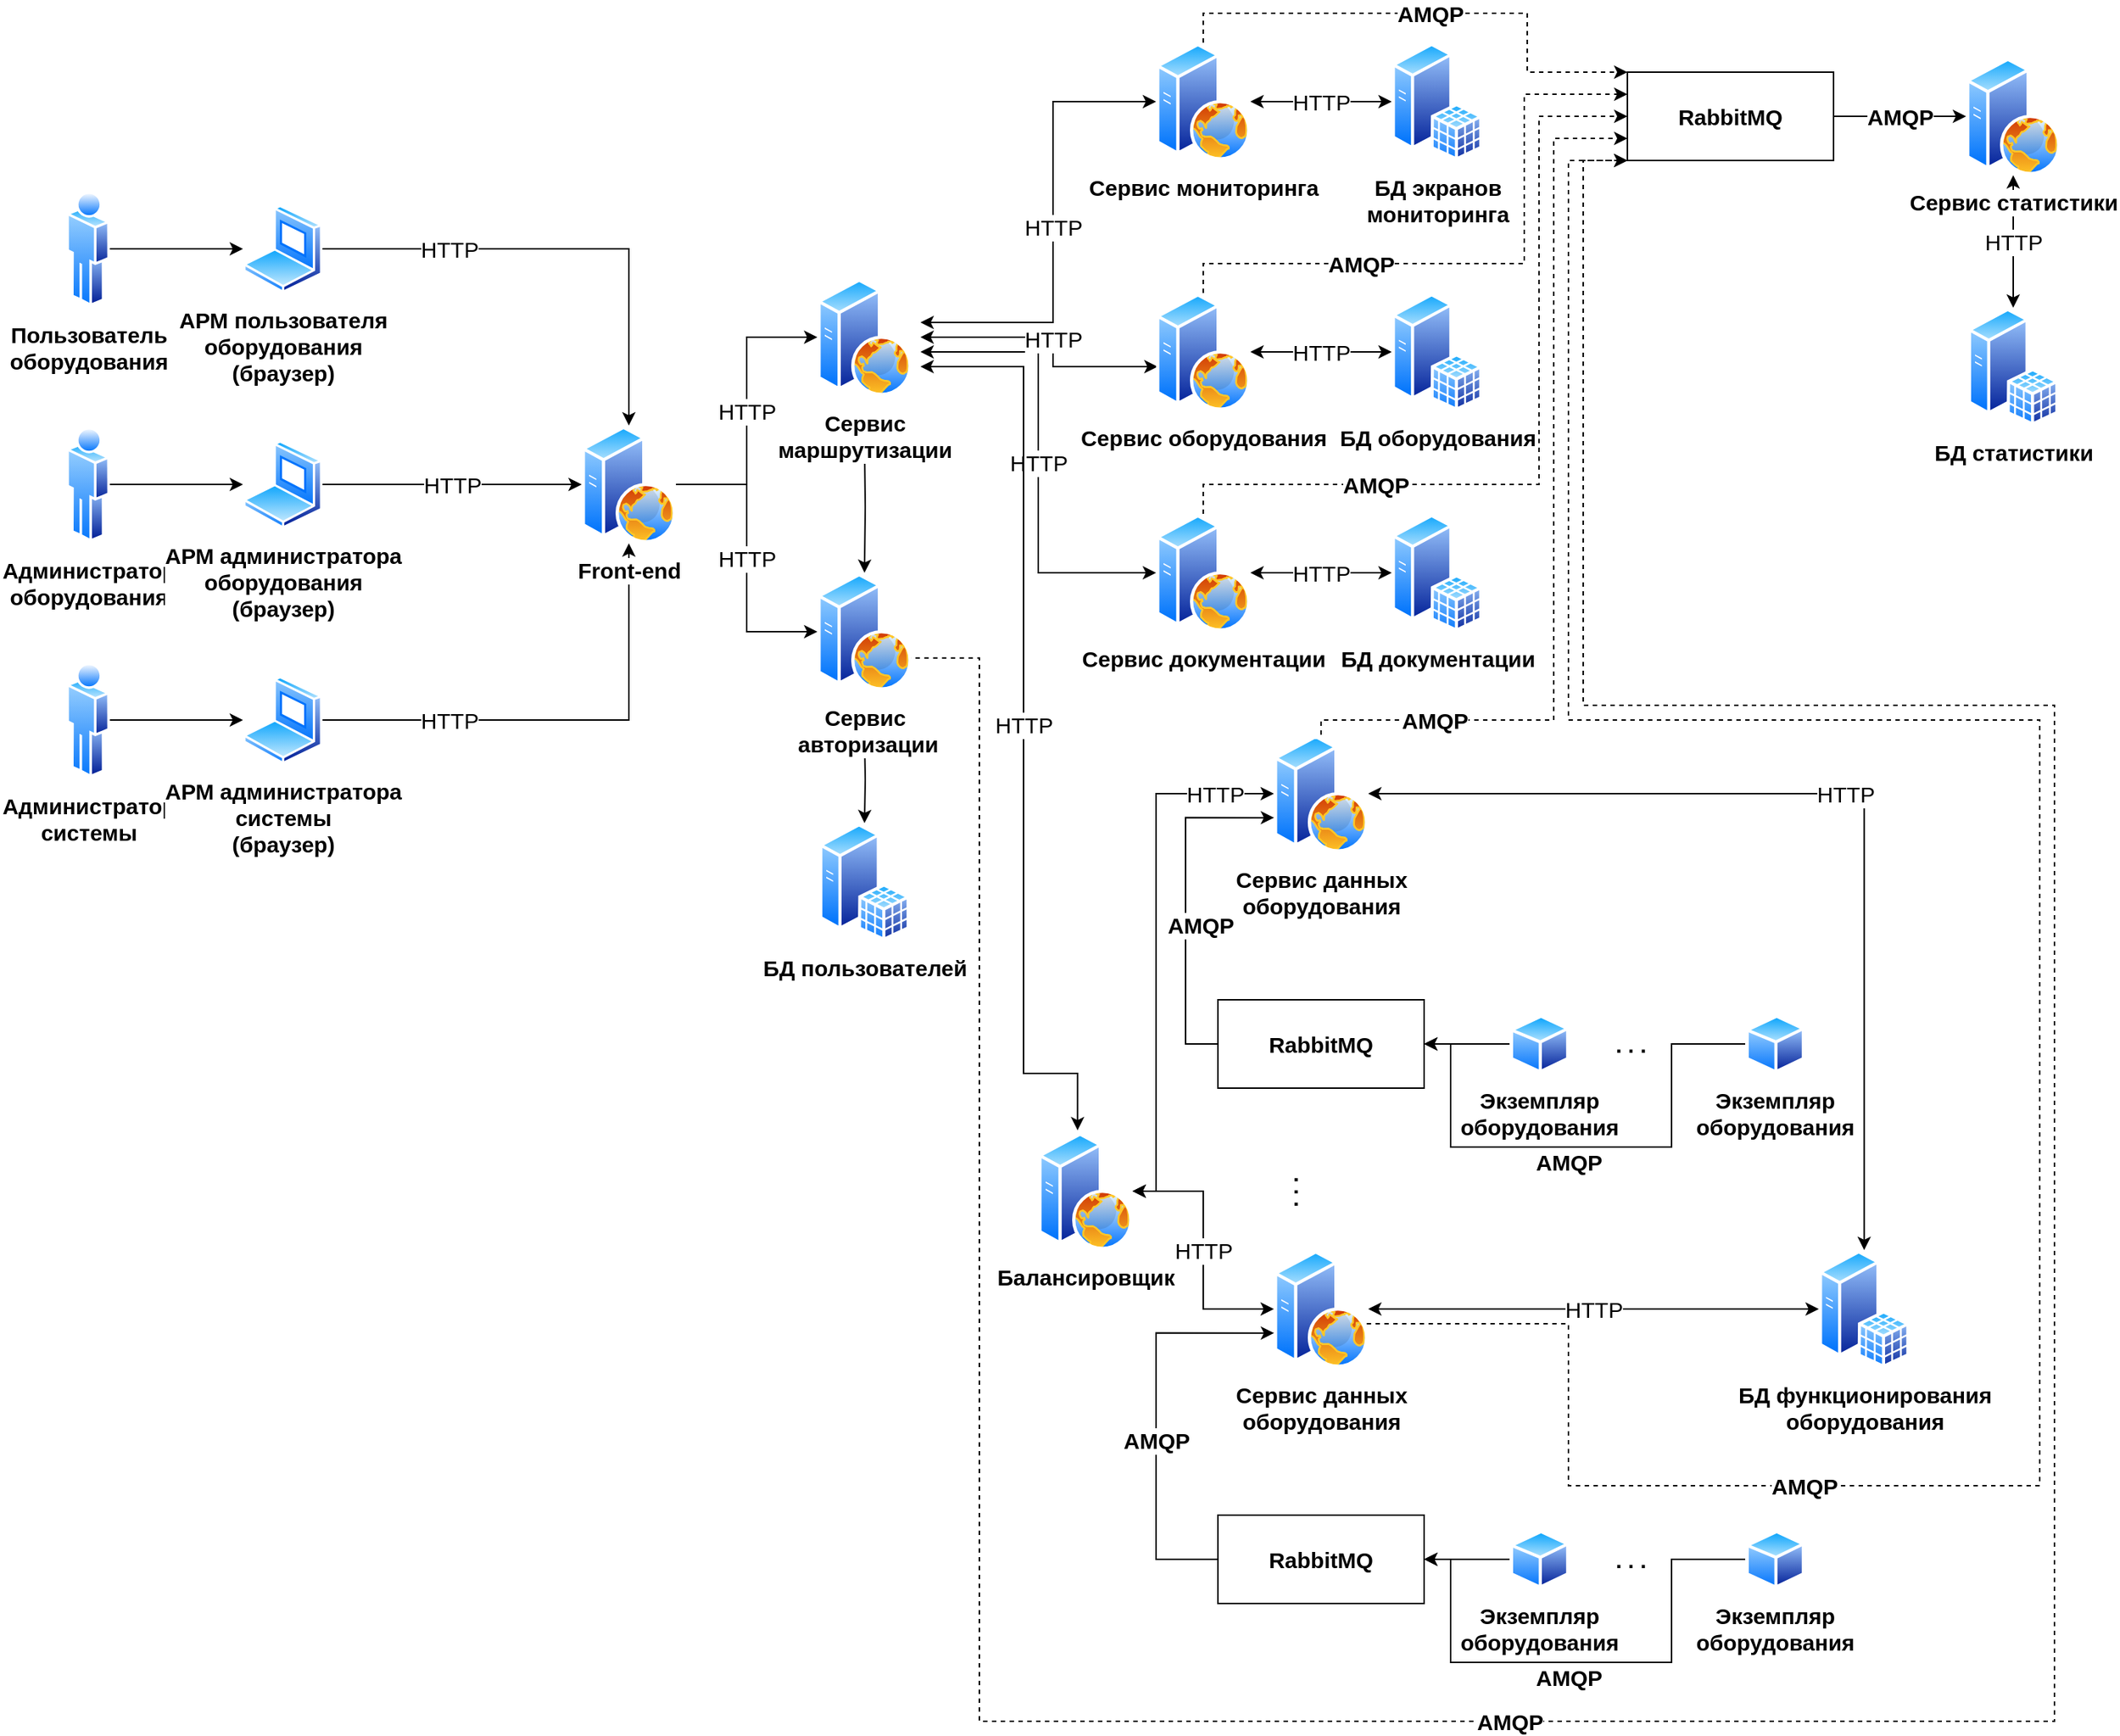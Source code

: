 <mxfile version="14.7.0" type="device"><diagram id="7UiXwg1uSnrwbN_RtKZs" name="Page-1"><mxGraphModel dx="2431" dy="1103" grid="1" gridSize="10" guides="1" tooltips="1" connect="1" arrows="1" fold="1" page="0" pageScale="1" pageWidth="827" pageHeight="1169" math="0" shadow="0"><root><mxCell id="0"/><mxCell id="1" parent="0"/><mxCell id="UalVrXW0ZuYl1teN-6kn-25" style="edgeStyle=orthogonalEdgeStyle;rounded=0;orthogonalLoop=1;jettySize=auto;html=1;exitX=1;exitY=0.5;exitDx=0;exitDy=0;fontSize=15;fontStyle=1" parent="1" source="UalVrXW0ZuYl1teN-6kn-15" target="UalVrXW0ZuYl1teN-6kn-18" edge="1"><mxGeometry relative="1" as="geometry"/></mxCell><mxCell id="UalVrXW0ZuYl1teN-6kn-15" value="Пользователь&lt;br style=&quot;font-size: 15px;&quot;&gt;оборудования" style="aspect=fixed;perimeter=ellipsePerimeter;html=1;align=center;shadow=0;dashed=0;spacingTop=3;image;image=img/lib/active_directory/user.svg;strokeColor=#000000;fontSize=15;fontStyle=1" parent="1" vertex="1"><mxGeometry x="20" y="160" width="29.6" height="80" as="geometry"/></mxCell><mxCell id="UalVrXW0ZuYl1teN-6kn-26" style="edgeStyle=orthogonalEdgeStyle;rounded=0;orthogonalLoop=1;jettySize=auto;html=1;exitX=1;exitY=0.5;exitDx=0;exitDy=0;entryX=0;entryY=0.5;entryDx=0;entryDy=0;fontSize=15;fontStyle=1" parent="1" source="UalVrXW0ZuYl1teN-6kn-16" target="UalVrXW0ZuYl1teN-6kn-19" edge="1"><mxGeometry relative="1" as="geometry"/></mxCell><mxCell id="UalVrXW0ZuYl1teN-6kn-16" value="Администратор&lt;br style=&quot;font-size: 15px;&quot;&gt;оборудования" style="aspect=fixed;perimeter=ellipsePerimeter;html=1;align=center;shadow=0;dashed=0;spacingTop=3;image;image=img/lib/active_directory/user.svg;strokeColor=#000000;fontSize=15;fontStyle=1" parent="1" vertex="1"><mxGeometry x="20" y="320" width="29.6" height="80" as="geometry"/></mxCell><mxCell id="UalVrXW0ZuYl1teN-6kn-27" style="edgeStyle=orthogonalEdgeStyle;rounded=0;orthogonalLoop=1;jettySize=auto;html=1;exitX=1;exitY=0.5;exitDx=0;exitDy=0;entryX=0;entryY=0.5;entryDx=0;entryDy=0;fontSize=15;fontStyle=1" parent="1" source="UalVrXW0ZuYl1teN-6kn-17" target="UalVrXW0ZuYl1teN-6kn-20" edge="1"><mxGeometry relative="1" as="geometry"/></mxCell><mxCell id="UalVrXW0ZuYl1teN-6kn-17" value="Администратор&lt;br style=&quot;font-size: 15px;&quot;&gt;системы" style="aspect=fixed;perimeter=ellipsePerimeter;html=1;align=center;shadow=0;dashed=0;spacingTop=3;image;image=img/lib/active_directory/user.svg;strokeColor=#000000;fontSize=15;fontStyle=1" parent="1" vertex="1"><mxGeometry x="20" y="480" width="29.6" height="80" as="geometry"/></mxCell><mxCell id="tnykOypLAwUzPtZsLNuF-2" value="HTTP" style="rounded=0;orthogonalLoop=1;jettySize=auto;html=1;exitX=1;exitY=0.5;exitDx=0;exitDy=0;entryX=0.5;entryY=0;entryDx=0;entryDy=0;fontSize=15;edgeStyle=orthogonalEdgeStyle;" edge="1" parent="1" source="UalVrXW0ZuYl1teN-6kn-18" target="UalVrXW0ZuYl1teN-6kn-29"><mxGeometry x="-0.476" relative="1" as="geometry"><mxPoint as="offset"/></mxGeometry></mxCell><mxCell id="UalVrXW0ZuYl1teN-6kn-18" value="АРМ пользователя&lt;br&gt;оборудования&lt;br&gt;(браузер)" style="aspect=fixed;perimeter=ellipsePerimeter;html=1;align=center;shadow=0;dashed=0;spacingTop=3;image;image=img/lib/active_directory/laptop_client.svg;strokeColor=#000000;fontSize=15;fontStyle=1" parent="1" vertex="1"><mxGeometry x="140" y="170" width="54" height="60" as="geometry"/></mxCell><mxCell id="tnykOypLAwUzPtZsLNuF-4" value="HTTP" style="edgeStyle=orthogonalEdgeStyle;curved=1;rounded=0;orthogonalLoop=1;jettySize=auto;html=1;exitX=1;exitY=0.5;exitDx=0;exitDy=0;entryX=0;entryY=0.5;entryDx=0;entryDy=0;fontSize=15;" edge="1" parent="1" source="UalVrXW0ZuYl1teN-6kn-19" target="UalVrXW0ZuYl1teN-6kn-29"><mxGeometry relative="1" as="geometry"/></mxCell><mxCell id="UalVrXW0ZuYl1teN-6kn-19" value="АРМ администратора&lt;br&gt;оборудования&lt;br&gt;(браузер)" style="aspect=fixed;perimeter=ellipsePerimeter;html=1;align=center;shadow=0;dashed=0;spacingTop=3;image;image=img/lib/active_directory/laptop_client.svg;strokeColor=#000000;fontSize=15;fontStyle=1" parent="1" vertex="1"><mxGeometry x="140" y="330" width="54" height="60" as="geometry"/></mxCell><mxCell id="tnykOypLAwUzPtZsLNuF-3" value="HTTP" style="edgeStyle=orthogonalEdgeStyle;rounded=0;orthogonalLoop=1;jettySize=auto;html=1;exitX=1;exitY=0.5;exitDx=0;exitDy=0;entryX=0.5;entryY=1;entryDx=0;entryDy=0;fontSize=15;" edge="1" parent="1" source="UalVrXW0ZuYl1teN-6kn-20" target="UalVrXW0ZuYl1teN-6kn-29"><mxGeometry x="-0.476" relative="1" as="geometry"><mxPoint as="offset"/></mxGeometry></mxCell><mxCell id="UalVrXW0ZuYl1teN-6kn-20" value="АРМ администратора&lt;br&gt;системы&lt;br&gt;(браузер)" style="aspect=fixed;perimeter=ellipsePerimeter;html=1;align=center;shadow=0;dashed=0;spacingTop=3;image;image=img/lib/active_directory/laptop_client.svg;strokeColor=#000000;fontSize=15;fontStyle=1" parent="1" vertex="1"><mxGeometry x="140" y="490" width="54" height="60" as="geometry"/></mxCell><mxCell id="UalVrXW0ZuYl1teN-6kn-34" value="&lt;span style=&quot;font-weight: 400&quot;&gt;HTTP&lt;/span&gt;" style="edgeStyle=orthogonalEdgeStyle;rounded=0;orthogonalLoop=1;jettySize=auto;html=1;exitX=1;exitY=0.5;exitDx=0;exitDy=0;entryX=0;entryY=0.5;entryDx=0;entryDy=0;fontSize=15;fontStyle=1" parent="1" source="UalVrXW0ZuYl1teN-6kn-29" target="UalVrXW0ZuYl1teN-6kn-31" edge="1"><mxGeometry relative="1" as="geometry"/></mxCell><mxCell id="UalVrXW0ZuYl1teN-6kn-36" value="&lt;span style=&quot;font-weight: 400&quot;&gt;HTTP&lt;/span&gt;" style="edgeStyle=orthogonalEdgeStyle;rounded=0;orthogonalLoop=1;jettySize=auto;html=1;exitX=1;exitY=0.5;exitDx=0;exitDy=0;entryX=0;entryY=0.5;entryDx=0;entryDy=0;fontSize=15;fontStyle=1" parent="1" source="UalVrXW0ZuYl1teN-6kn-29" target="UalVrXW0ZuYl1teN-6kn-32" edge="1"><mxGeometry relative="1" as="geometry"/></mxCell><mxCell id="UalVrXW0ZuYl1teN-6kn-29" value="Front-end" style="aspect=fixed;perimeter=ellipsePerimeter;html=1;align=center;shadow=0;dashed=0;spacingTop=3;image;image=img/lib/active_directory/web_server.svg;strokeColor=#000000;fontSize=15;fontStyle=1" parent="1" vertex="1"><mxGeometry x="370" y="320" width="64" height="80" as="geometry"/></mxCell><mxCell id="UalVrXW0ZuYl1teN-6kn-37" style="edgeStyle=orthogonalEdgeStyle;rounded=0;orthogonalLoop=1;jettySize=auto;html=1;startArrow=classic;startFill=1;fontSize=15;fontStyle=1" parent="1" target="UalVrXW0ZuYl1teN-6kn-32" edge="1"><mxGeometry relative="1" as="geometry"><mxPoint x="562" y="330" as="sourcePoint"/></mxGeometry></mxCell><mxCell id="UalVrXW0ZuYl1teN-6kn-44" value="&lt;span style=&quot;font-weight: 400&quot;&gt;HTTP&lt;/span&gt;" style="edgeStyle=orthogonalEdgeStyle;rounded=0;orthogonalLoop=1;jettySize=auto;html=1;entryX=0;entryY=0.5;entryDx=0;entryDy=0;startArrow=classic;startFill=1;fontSize=15;fontStyle=1;" parent="1" target="UalVrXW0ZuYl1teN-6kn-43" edge="1"><mxGeometry relative="1" as="geometry"><mxPoint x="600" y="250" as="sourcePoint"/><Array as="points"><mxPoint x="690" y="250"/><mxPoint x="690" y="100"/></Array></mxGeometry></mxCell><mxCell id="UalVrXW0ZuYl1teN-6kn-45" value="&lt;span style=&quot;font-weight: 400&quot;&gt;HTTP&lt;/span&gt;" style="edgeStyle=orthogonalEdgeStyle;rounded=0;orthogonalLoop=1;jettySize=auto;html=1;entryX=0;entryY=0.5;entryDx=0;entryDy=0;startArrow=classic;startFill=1;fontSize=15;fontStyle=1;" parent="1" target="UalVrXW0ZuYl1teN-6kn-40" edge="1"><mxGeometry relative="1" as="geometry"><mxPoint x="600" y="270" as="sourcePoint"/><Array as="points"><mxPoint x="680" y="270"/><mxPoint x="680" y="420"/></Array></mxGeometry></mxCell><mxCell id="UalVrXW0ZuYl1teN-6kn-47" value="&lt;span style=&quot;font-weight: 400&quot;&gt;HTTP&lt;/span&gt;" style="edgeStyle=orthogonalEdgeStyle;rounded=0;orthogonalLoop=1;jettySize=auto;html=1;startArrow=classic;startFill=1;fontSize=15;fontStyle=1" parent="1" target="UalVrXW0ZuYl1teN-6kn-39" edge="1"><mxGeometry relative="1" as="geometry"><mxPoint x="600" y="260" as="sourcePoint"/><Array as="points"><mxPoint x="690" y="260"/><mxPoint x="690" y="280"/></Array></mxGeometry></mxCell><mxCell id="a8c47c5r9YvMQlhrySPh-16" value="&lt;span style=&quot;font-weight: 400&quot;&gt;HTTP&lt;/span&gt;" style="edgeStyle=orthogonalEdgeStyle;rounded=0;orthogonalLoop=1;jettySize=auto;html=1;entryX=0.417;entryY=-0.017;entryDx=0;entryDy=0;entryPerimeter=0;startArrow=classic;startFill=1;fontSize=15;fontStyle=1" parent="1" target="a8c47c5r9YvMQlhrySPh-11" edge="1"><mxGeometry relative="1" as="geometry"><mxPoint x="600" y="280" as="sourcePoint"/><Array as="points"><mxPoint x="670" y="280"/><mxPoint x="670" y="760"/><mxPoint x="707" y="760"/></Array></mxGeometry></mxCell><mxCell id="UalVrXW0ZuYl1teN-6kn-31" value="Сервис &lt;br style=&quot;font-size: 15px;&quot;&gt;маршрутизации" style="aspect=fixed;perimeter=ellipsePerimeter;html=1;align=center;shadow=0;dashed=0;spacingTop=3;image;image=img/lib/active_directory/web_server.svg;strokeColor=#000000;fontSize=15;fontStyle=1" parent="1" vertex="1"><mxGeometry x="530" y="220" width="64" height="80" as="geometry"/></mxCell><mxCell id="UalVrXW0ZuYl1teN-6kn-49" style="edgeStyle=orthogonalEdgeStyle;rounded=0;orthogonalLoop=1;jettySize=auto;html=1;startArrow=classic;startFill=1;fontSize=15;fontStyle=1" parent="1" target="UalVrXW0ZuYl1teN-6kn-48" edge="1"><mxGeometry relative="1" as="geometry"><mxPoint x="562" y="530" as="sourcePoint"/></mxGeometry></mxCell><mxCell id="UalVrXW0ZuYl1teN-6kn-87" value="AMQP" style="edgeStyle=orthogonalEdgeStyle;rounded=0;orthogonalLoop=1;jettySize=auto;html=1;exitX=1;exitY=0.75;exitDx=0;exitDy=0;entryX=0;entryY=1;entryDx=0;entryDy=0;startArrow=none;startFill=0;fontSize=15;fontStyle=1;dashed=1;" parent="1" source="UalVrXW0ZuYl1teN-6kn-32" target="UalVrXW0ZuYl1teN-6kn-77" edge="1"><mxGeometry x="-0.223" relative="1" as="geometry"><Array as="points"><mxPoint x="640" y="478"/><mxPoint x="640" y="1200"/><mxPoint x="1370" y="1200"/><mxPoint x="1370" y="510"/><mxPoint x="1050" y="510"/><mxPoint x="1050" y="140"/></Array><mxPoint as="offset"/></mxGeometry></mxCell><mxCell id="UalVrXW0ZuYl1teN-6kn-32" value="Сервис&lt;br style=&quot;font-size: 15px;&quot;&gt;&amp;nbsp;авторизации" style="aspect=fixed;perimeter=ellipsePerimeter;html=1;align=center;shadow=0;dashed=0;spacingTop=3;image;image=img/lib/active_directory/web_server.svg;strokeColor=#000000;fontSize=15;fontStyle=1" parent="1" vertex="1"><mxGeometry x="530" y="420" width="64" height="80" as="geometry"/></mxCell><mxCell id="UalVrXW0ZuYl1teN-6kn-56" value="&lt;span style=&quot;font-weight: 400&quot;&gt;HTTP&lt;/span&gt;" style="edgeStyle=orthogonalEdgeStyle;rounded=0;orthogonalLoop=1;jettySize=auto;html=1;exitX=1;exitY=0.5;exitDx=0;exitDy=0;entryX=0;entryY=0.5;entryDx=0;entryDy=0;startArrow=classic;startFill=1;fontSize=15;fontStyle=1" parent="1" source="UalVrXW0ZuYl1teN-6kn-39" target="UalVrXW0ZuYl1teN-6kn-53" edge="1"><mxGeometry relative="1" as="geometry"/></mxCell><mxCell id="UalVrXW0ZuYl1teN-6kn-84" value="AMQP" style="edgeStyle=orthogonalEdgeStyle;rounded=0;orthogonalLoop=1;jettySize=auto;html=1;exitX=0.5;exitY=0;exitDx=0;exitDy=0;entryX=0;entryY=0.25;entryDx=0;entryDy=0;startArrow=none;startFill=0;fontSize=15;fontStyle=1;dashed=1;" parent="1" source="UalVrXW0ZuYl1teN-6kn-39" target="UalVrXW0ZuYl1teN-6kn-77" edge="1"><mxGeometry x="-0.395" relative="1" as="geometry"><Array as="points"><mxPoint x="792" y="210"/><mxPoint x="1010" y="210"/><mxPoint x="1010" y="95"/></Array><mxPoint x="-1" as="offset"/></mxGeometry></mxCell><mxCell id="UalVrXW0ZuYl1teN-6kn-39" value="Сервис оборудования" style="aspect=fixed;perimeter=ellipsePerimeter;html=1;align=center;shadow=0;dashed=0;spacingTop=3;image;image=img/lib/active_directory/web_server.svg;strokeColor=#000000;fontSize=15;fontStyle=1" parent="1" vertex="1"><mxGeometry x="760" y="230" width="64" height="80" as="geometry"/></mxCell><mxCell id="UalVrXW0ZuYl1teN-6kn-57" value="&lt;span style=&quot;font-weight: 400&quot;&gt;HTTP&lt;/span&gt;" style="edgeStyle=orthogonalEdgeStyle;rounded=0;orthogonalLoop=1;jettySize=auto;html=1;exitX=1;exitY=0.5;exitDx=0;exitDy=0;entryX=0;entryY=0.5;entryDx=0;entryDy=0;startArrow=classic;startFill=1;fontSize=15;fontStyle=1" parent="1" source="UalVrXW0ZuYl1teN-6kn-40" target="UalVrXW0ZuYl1teN-6kn-52" edge="1"><mxGeometry relative="1" as="geometry"/></mxCell><mxCell id="UalVrXW0ZuYl1teN-6kn-85" value="AMQP" style="edgeStyle=orthogonalEdgeStyle;rounded=0;orthogonalLoop=1;jettySize=auto;html=1;exitX=0.5;exitY=0;exitDx=0;exitDy=0;entryX=0;entryY=0.5;entryDx=0;entryDy=0;startArrow=none;startFill=0;fontSize=15;fontStyle=1;dashed=1;" parent="1" source="UalVrXW0ZuYl1teN-6kn-40" target="UalVrXW0ZuYl1teN-6kn-77" edge="1"><mxGeometry x="-0.505" relative="1" as="geometry"><Array as="points"><mxPoint x="792" y="360"/><mxPoint x="1020" y="360"/><mxPoint x="1020" y="110"/></Array><mxPoint x="-1" as="offset"/></mxGeometry></mxCell><mxCell id="UalVrXW0ZuYl1teN-6kn-40" value="Сервис документации" style="aspect=fixed;perimeter=ellipsePerimeter;html=1;align=center;shadow=0;dashed=0;spacingTop=3;image;image=img/lib/active_directory/web_server.svg;strokeColor=#000000;fontSize=15;fontStyle=1" parent="1" vertex="1"><mxGeometry x="760" y="380" width="64" height="80" as="geometry"/></mxCell><mxCell id="UalVrXW0ZuYl1teN-6kn-59" value="&lt;span style=&quot;font-weight: 400&quot;&gt;HTTP&lt;/span&gt;" style="edgeStyle=orthogonalEdgeStyle;rounded=0;orthogonalLoop=1;jettySize=auto;html=1;startArrow=classic;startFill=1;fontSize=15;fontStyle=1" parent="1" source="UalVrXW0ZuYl1teN-6kn-42" target="UalVrXW0ZuYl1teN-6kn-58" edge="1"><mxGeometry relative="1" as="geometry"/></mxCell><mxCell id="UalVrXW0ZuYl1teN-6kn-86" value="AMQP" style="edgeStyle=orthogonalEdgeStyle;rounded=0;orthogonalLoop=1;jettySize=auto;html=1;entryX=0;entryY=0.75;entryDx=0;entryDy=0;startArrow=none;startFill=0;exitX=0.5;exitY=0;exitDx=0;exitDy=0;fontSize=15;fontStyle=1;dashed=1;" parent="1" source="UalVrXW0ZuYl1teN-6kn-42" target="UalVrXW0ZuYl1teN-6kn-77" edge="1"><mxGeometry x="-0.713" relative="1" as="geometry"><Array as="points"><mxPoint x="872" y="520"/><mxPoint x="1030" y="520"/><mxPoint x="1030" y="125"/></Array><mxPoint x="-1" as="offset"/></mxGeometry></mxCell><mxCell id="a8c47c5r9YvMQlhrySPh-20" value="&lt;span style=&quot;font-weight: 400&quot;&gt;HTTP&lt;/span&gt;" style="edgeStyle=orthogonalEdgeStyle;rounded=0;orthogonalLoop=1;jettySize=auto;html=1;entryX=1;entryY=0.5;entryDx=0;entryDy=0;startArrow=classic;startFill=1;fontSize=15;fontStyle=1" parent="1" source="UalVrXW0ZuYl1teN-6kn-42" target="a8c47c5r9YvMQlhrySPh-11" edge="1"><mxGeometry x="-0.781" relative="1" as="geometry"><Array as="points"><mxPoint x="760" y="570"/><mxPoint x="760" y="840"/></Array><mxPoint as="offset"/></mxGeometry></mxCell><mxCell id="UalVrXW0ZuYl1teN-6kn-42" value="Сервис данных &lt;br style=&quot;font-size: 15px;&quot;&gt;оборудования" style="aspect=fixed;perimeter=ellipsePerimeter;html=1;align=center;shadow=0;dashed=0;spacingTop=3;image;image=img/lib/active_directory/web_server.svg;strokeColor=#000000;fontSize=15;fontStyle=1" parent="1" vertex="1"><mxGeometry x="840" y="530" width="64" height="80" as="geometry"/></mxCell><mxCell id="UalVrXW0ZuYl1teN-6kn-55" value="&lt;span style=&quot;font-weight: 400&quot;&gt;HTTP&lt;/span&gt;" style="edgeStyle=orthogonalEdgeStyle;rounded=0;orthogonalLoop=1;jettySize=auto;html=1;exitX=1;exitY=0.5;exitDx=0;exitDy=0;startArrow=classic;startFill=1;fontSize=15;fontStyle=1" parent="1" source="UalVrXW0ZuYl1teN-6kn-43" target="UalVrXW0ZuYl1teN-6kn-54" edge="1"><mxGeometry relative="1" as="geometry"/></mxCell><mxCell id="UalVrXW0ZuYl1teN-6kn-83" value="AMQP" style="edgeStyle=orthogonalEdgeStyle;rounded=0;orthogonalLoop=1;jettySize=auto;html=1;exitX=0.5;exitY=0;exitDx=0;exitDy=0;startArrow=none;startFill=0;entryX=0;entryY=0;entryDx=0;entryDy=0;fontSize=15;fontStyle=1;dashed=1;" parent="1" source="UalVrXW0ZuYl1teN-6kn-43" target="UalVrXW0ZuYl1teN-6kn-77" edge="1"><mxGeometry relative="1" as="geometry"><mxPoint x="1190" y="80" as="targetPoint"/><Array as="points"><mxPoint x="792" y="40"/><mxPoint x="1012" y="40"/><mxPoint x="1012" y="80"/></Array></mxGeometry></mxCell><mxCell id="UalVrXW0ZuYl1teN-6kn-43" value="Сервис мониторинга" style="aspect=fixed;perimeter=ellipsePerimeter;html=1;align=center;shadow=0;dashed=0;spacingTop=3;image;image=img/lib/active_directory/web_server.svg;strokeColor=#000000;fontSize=15;fontStyle=1" parent="1" vertex="1"><mxGeometry x="760" y="60" width="64" height="80" as="geometry"/></mxCell><mxCell id="UalVrXW0ZuYl1teN-6kn-48" value="БД пользователей" style="aspect=fixed;perimeter=ellipsePerimeter;html=1;align=center;shadow=0;dashed=0;spacingTop=3;image;image=img/lib/active_directory/sql_server.svg;strokeColor=#000000;fontSize=15;fontStyle=1" parent="1" vertex="1"><mxGeometry x="531.2" y="590" width="61.6" height="80" as="geometry"/></mxCell><mxCell id="UalVrXW0ZuYl1teN-6kn-52" value="БД документации" style="aspect=fixed;perimeter=ellipsePerimeter;html=1;align=center;shadow=0;dashed=0;spacingTop=3;image;image=img/lib/active_directory/sql_server.svg;strokeColor=#000000;fontSize=15;fontStyle=1" parent="1" vertex="1"><mxGeometry x="920" y="380" width="61.6" height="80" as="geometry"/></mxCell><mxCell id="UalVrXW0ZuYl1teN-6kn-53" value="БД оборудования" style="aspect=fixed;perimeter=ellipsePerimeter;html=1;align=center;shadow=0;dashed=0;spacingTop=3;image;image=img/lib/active_directory/sql_server.svg;strokeColor=#000000;fontSize=15;fontStyle=1" parent="1" vertex="1"><mxGeometry x="920" y="230" width="61.6" height="80" as="geometry"/></mxCell><mxCell id="UalVrXW0ZuYl1teN-6kn-54" value="БД экранов&lt;br style=&quot;font-size: 15px;&quot;&gt;мониторинга" style="aspect=fixed;perimeter=ellipsePerimeter;html=1;align=center;shadow=0;dashed=0;spacingTop=3;image;image=img/lib/active_directory/sql_server.svg;strokeColor=#000000;fontSize=15;fontStyle=1" parent="1" vertex="1"><mxGeometry x="920" y="60" width="61.6" height="80" as="geometry"/></mxCell><mxCell id="UalVrXW0ZuYl1teN-6kn-58" value="БД функционирования &lt;br style=&quot;font-size: 15px;&quot;&gt;оборудования" style="aspect=fixed;perimeter=ellipsePerimeter;html=1;align=center;shadow=0;dashed=0;spacingTop=3;image;image=img/lib/active_directory/sql_server.svg;strokeColor=#000000;fontSize=15;fontStyle=1" parent="1" vertex="1"><mxGeometry x="1210" y="880" width="61.6" height="80" as="geometry"/></mxCell><mxCell id="UalVrXW0ZuYl1teN-6kn-93" value="&lt;span style=&quot;font-weight: 400&quot;&gt;HTTP&lt;/span&gt;" style="edgeStyle=orthogonalEdgeStyle;rounded=0;orthogonalLoop=1;jettySize=auto;html=1;startArrow=classic;startFill=1;fontSize=15;fontStyle=1" parent="1" source="UalVrXW0ZuYl1teN-6kn-70" target="UalVrXW0ZuYl1teN-6kn-89" edge="1"><mxGeometry relative="1" as="geometry"/></mxCell><mxCell id="UalVrXW0ZuYl1teN-6kn-70" value="Сервис статистики" style="aspect=fixed;perimeter=ellipsePerimeter;html=1;align=center;shadow=0;dashed=0;spacingTop=3;image;image=img/lib/active_directory/web_server.svg;strokeColor=#000000;fontSize=15;fontStyle=1" parent="1" vertex="1"><mxGeometry x="1310" y="70" width="64" height="80" as="geometry"/></mxCell><mxCell id="UalVrXW0ZuYl1teN-6kn-88" value="AMQP" style="edgeStyle=orthogonalEdgeStyle;rounded=0;orthogonalLoop=1;jettySize=auto;html=1;exitX=1;exitY=0.5;exitDx=0;exitDy=0;startArrow=none;startFill=0;fontSize=15;fontStyle=1" parent="1" source="UalVrXW0ZuYl1teN-6kn-77" target="UalVrXW0ZuYl1teN-6kn-70" edge="1"><mxGeometry relative="1" as="geometry"/></mxCell><mxCell id="UalVrXW0ZuYl1teN-6kn-77" value="RabbitMQ" style="rounded=0;whiteSpace=wrap;html=1;strokeColor=#000000;fontSize=15;fontStyle=1" parent="1" vertex="1"><mxGeometry x="1080" y="80" width="140" height="60" as="geometry"/></mxCell><mxCell id="UalVrXW0ZuYl1teN-6kn-89" value="БД статистики" style="aspect=fixed;perimeter=ellipsePerimeter;html=1;align=center;shadow=0;dashed=0;spacingTop=3;image;image=img/lib/active_directory/sql_server.svg;strokeColor=#000000;fontSize=15;fontStyle=1" parent="1" vertex="1"><mxGeometry x="1311.2" y="240" width="61.6" height="80" as="geometry"/></mxCell><mxCell id="ECWwWPn8zcbBO9DhvXyt-3" value="AMQP" style="edgeStyle=orthogonalEdgeStyle;rounded=0;sketch=0;orthogonalLoop=1;jettySize=auto;html=1;entryX=0.002;entryY=0.704;entryDx=0;entryDy=0;entryPerimeter=0;startArrow=none;startFill=0;strokeColor=#000000;strokeWidth=1;fontSize=15;fontStyle=1" parent="1" source="ECWwWPn8zcbBO9DhvXyt-1" target="UalVrXW0ZuYl1teN-6kn-42" edge="1"><mxGeometry x="-0.135" y="-10" relative="1" as="geometry"><Array as="points"><mxPoint x="780" y="740"/><mxPoint x="780" y="586"/></Array><mxPoint y="-1" as="offset"/></mxGeometry></mxCell><mxCell id="ECWwWPn8zcbBO9DhvXyt-1" value="RabbitMQ" style="rounded=0;whiteSpace=wrap;html=1;strokeColor=#000000;fontSize=15;fontStyle=1" parent="1" vertex="1"><mxGeometry x="802" y="710" width="140" height="60" as="geometry"/></mxCell><mxCell id="ECWwWPn8zcbBO9DhvXyt-12" style="edgeStyle=orthogonalEdgeStyle;rounded=0;sketch=0;orthogonalLoop=1;jettySize=auto;html=1;startArrow=none;startFill=0;strokeColor=#000000;strokeWidth=1;fontSize=15;fontStyle=1" parent="1" source="ECWwWPn8zcbBO9DhvXyt-4" target="ECWwWPn8zcbBO9DhvXyt-1" edge="1"><mxGeometry relative="1" as="geometry"/></mxCell><mxCell id="ECWwWPn8zcbBO9DhvXyt-4" value="&lt;font style=&quot;font-size: 15px;&quot;&gt;&lt;span style=&quot;font-size: 15px;&quot;&gt;Экземпляр&lt;br style=&quot;font-size: 15px;&quot;&gt;оборудования&lt;/span&gt;&lt;/font&gt;" style="aspect=fixed;perimeter=ellipsePerimeter;html=1;align=center;shadow=0;dashed=0;spacingTop=3;image;image=img/lib/active_directory/generic_node.svg;fontSize=15;fontStyle=1" parent="1" vertex="1"><mxGeometry x="1000" y="720" width="40.82" height="40" as="geometry"/></mxCell><mxCell id="ECWwWPn8zcbBO9DhvXyt-8" value="AMQP" style="edgeStyle=orthogonalEdgeStyle;rounded=0;sketch=0;orthogonalLoop=1;jettySize=auto;html=1;exitX=0;exitY=0.5;exitDx=0;exitDy=0;entryX=1;entryY=0.5;entryDx=0;entryDy=0;startArrow=none;startFill=0;strokeColor=#000000;strokeWidth=1;fontSize=15;fontStyle=1" parent="1" source="ECWwWPn8zcbBO9DhvXyt-5" target="ECWwWPn8zcbBO9DhvXyt-1" edge="1"><mxGeometry x="0.061" y="10" relative="1" as="geometry"><Array as="points"><mxPoint x="1110" y="740"/><mxPoint x="1110" y="810"/><mxPoint x="960" y="810"/><mxPoint x="960" y="740"/></Array><mxPoint as="offset"/></mxGeometry></mxCell><mxCell id="ECWwWPn8zcbBO9DhvXyt-5" value="&lt;font style=&quot;font-size: 15px;&quot;&gt;&lt;span style=&quot;font-size: 15px;&quot;&gt;Экземпляр&lt;br style=&quot;font-size: 15px;&quot;&gt;оборудования&lt;/span&gt;&lt;/font&gt;" style="aspect=fixed;perimeter=ellipsePerimeter;html=1;align=center;shadow=0;dashed=0;spacingTop=3;image;image=img/lib/active_directory/generic_node.svg;fontSize=15;fontStyle=1" parent="1" vertex="1"><mxGeometry x="1160" y="720" width="40.82" height="40" as="geometry"/></mxCell><mxCell id="ECWwWPn8zcbBO9DhvXyt-13" value="&lt;font style=&quot;font-size: 15px;&quot;&gt;&lt;span style=&quot;font-size: 15px;&quot;&gt;. . .&lt;/span&gt;&lt;/font&gt;" style="text;html=1;align=center;verticalAlign=middle;resizable=0;points=[];autosize=1;fontSize=15;fontStyle=1" parent="1" vertex="1"><mxGeometry x="1061.6" y="730" width="40" height="20" as="geometry"/></mxCell><mxCell id="a8c47c5r9YvMQlhrySPh-14" value="&lt;span style=&quot;font-weight: 400&quot;&gt;HTTP&lt;/span&gt;" style="edgeStyle=orthogonalEdgeStyle;rounded=0;orthogonalLoop=1;jettySize=auto;html=1;exitX=0;exitY=0.5;exitDx=0;exitDy=0;startArrow=classic;startFill=1;fontSize=15;fontStyle=1" parent="1" source="a8c47c5r9YvMQlhrySPh-2" target="a8c47c5r9YvMQlhrySPh-11" edge="1"><mxGeometry relative="1" as="geometry"/></mxCell><mxCell id="a8c47c5r9YvMQlhrySPh-19" value="&lt;span style=&quot;font-weight: 400&quot;&gt;HTTP&lt;/span&gt;" style="edgeStyle=orthogonalEdgeStyle;rounded=0;orthogonalLoop=1;jettySize=auto;html=1;startArrow=classic;startFill=1;fontSize=15;fontStyle=1" parent="1" source="a8c47c5r9YvMQlhrySPh-2" target="UalVrXW0ZuYl1teN-6kn-58" edge="1"><mxGeometry relative="1" as="geometry"/></mxCell><mxCell id="a8c47c5r9YvMQlhrySPh-21" value="AMQP" style="edgeStyle=orthogonalEdgeStyle;rounded=0;orthogonalLoop=1;jettySize=auto;html=1;startArrow=none;startFill=0;dashed=1;fontSize=15;fontStyle=1" parent="1" source="a8c47c5r9YvMQlhrySPh-2" edge="1"><mxGeometry x="-0.554" relative="1" as="geometry"><mxPoint x="1080" y="140" as="targetPoint"/><Array as="points"><mxPoint x="1040" y="930"/><mxPoint x="1040" y="1040"/><mxPoint x="1360" y="1040"/><mxPoint x="1360" y="520"/><mxPoint x="1040" y="520"/><mxPoint x="1040" y="140"/></Array><mxPoint as="offset"/></mxGeometry></mxCell><mxCell id="a8c47c5r9YvMQlhrySPh-2" value="Сервис данных &lt;br style=&quot;font-size: 15px;&quot;&gt;оборудования" style="aspect=fixed;perimeter=ellipsePerimeter;html=1;align=center;shadow=0;dashed=0;spacingTop=3;image;image=img/lib/active_directory/web_server.svg;strokeColor=#000000;fontSize=15;fontStyle=1" parent="1" vertex="1"><mxGeometry x="840" y="880" width="64" height="80" as="geometry"/></mxCell><mxCell id="a8c47c5r9YvMQlhrySPh-4" value="AMQP" style="edgeStyle=orthogonalEdgeStyle;rounded=0;sketch=0;orthogonalLoop=1;jettySize=auto;html=1;entryX=0.002;entryY=0.704;entryDx=0;entryDy=0;entryPerimeter=0;startArrow=none;startFill=0;strokeColor=#000000;strokeWidth=1;fontSize=15;fontStyle=1" parent="1" source="a8c47c5r9YvMQlhrySPh-5" target="a8c47c5r9YvMQlhrySPh-2" edge="1"><mxGeometry x="-0.115" relative="1" as="geometry"><Array as="points"><mxPoint x="760" y="1090"/><mxPoint x="760" y="936"/></Array><mxPoint y="-1" as="offset"/></mxGeometry></mxCell><mxCell id="a8c47c5r9YvMQlhrySPh-5" value="RabbitMQ" style="rounded=0;whiteSpace=wrap;html=1;strokeColor=#000000;fontSize=15;fontStyle=1" parent="1" vertex="1"><mxGeometry x="802" y="1060" width="140" height="60" as="geometry"/></mxCell><mxCell id="a8c47c5r9YvMQlhrySPh-6" style="edgeStyle=orthogonalEdgeStyle;rounded=0;sketch=0;orthogonalLoop=1;jettySize=auto;html=1;startArrow=none;startFill=0;strokeColor=#000000;strokeWidth=1;fontSize=15;fontStyle=1" parent="1" source="a8c47c5r9YvMQlhrySPh-7" target="a8c47c5r9YvMQlhrySPh-5" edge="1"><mxGeometry relative="1" as="geometry"/></mxCell><mxCell id="a8c47c5r9YvMQlhrySPh-7" value="&lt;font style=&quot;font-size: 15px;&quot;&gt;&lt;span style=&quot;font-size: 15px;&quot;&gt;Экземпляр&lt;br style=&quot;font-size: 15px;&quot;&gt;оборудования&lt;/span&gt;&lt;/font&gt;" style="aspect=fixed;perimeter=ellipsePerimeter;html=1;align=center;shadow=0;dashed=0;spacingTop=3;image;image=img/lib/active_directory/generic_node.svg;fontSize=15;fontStyle=1" parent="1" vertex="1"><mxGeometry x="1000" y="1070" width="40.82" height="40" as="geometry"/></mxCell><mxCell id="a8c47c5r9YvMQlhrySPh-8" value="AMQP" style="edgeStyle=orthogonalEdgeStyle;rounded=0;sketch=0;orthogonalLoop=1;jettySize=auto;html=1;exitX=0;exitY=0.5;exitDx=0;exitDy=0;entryX=1;entryY=0.5;entryDx=0;entryDy=0;startArrow=none;startFill=0;strokeColor=#000000;strokeWidth=1;fontSize=15;fontStyle=1" parent="1" source="a8c47c5r9YvMQlhrySPh-9" target="a8c47c5r9YvMQlhrySPh-5" edge="1"><mxGeometry x="0.061" y="10" relative="1" as="geometry"><Array as="points"><mxPoint x="1110" y="1090"/><mxPoint x="1110" y="1160"/><mxPoint x="960" y="1160"/><mxPoint x="960" y="1090"/></Array><mxPoint as="offset"/></mxGeometry></mxCell><mxCell id="a8c47c5r9YvMQlhrySPh-9" value="&lt;font style=&quot;font-size: 15px;&quot;&gt;&lt;span style=&quot;font-size: 15px;&quot;&gt;Экземпляр&lt;br style=&quot;font-size: 15px;&quot;&gt;оборудования&lt;/span&gt;&lt;/font&gt;" style="aspect=fixed;perimeter=ellipsePerimeter;html=1;align=center;shadow=0;dashed=0;spacingTop=3;image;image=img/lib/active_directory/generic_node.svg;fontSize=15;fontStyle=1" parent="1" vertex="1"><mxGeometry x="1160" y="1070" width="40.82" height="40" as="geometry"/></mxCell><mxCell id="a8c47c5r9YvMQlhrySPh-10" value="&lt;font style=&quot;font-size: 15px;&quot;&gt;&lt;span style=&quot;font-size: 15px;&quot;&gt;. . .&lt;/span&gt;&lt;/font&gt;" style="text;html=1;align=center;verticalAlign=middle;resizable=0;points=[];autosize=1;fontSize=15;fontStyle=1" parent="1" vertex="1"><mxGeometry x="1061.6" y="1080" width="40" height="20" as="geometry"/></mxCell><mxCell id="a8c47c5r9YvMQlhrySPh-11" value="Балансировщик" style="aspect=fixed;perimeter=ellipsePerimeter;html=1;align=center;shadow=0;dashed=0;spacingTop=3;image;image=img/lib/active_directory/web_server.svg;strokeColor=#000000;fontSize=15;fontStyle=1" parent="1" vertex="1"><mxGeometry x="680" y="800" width="64" height="80" as="geometry"/></mxCell><mxCell id="a8c47c5r9YvMQlhrySPh-12" value="&lt;font style=&quot;font-size: 15px;&quot;&gt;&lt;span style=&quot;font-size: 15px;&quot;&gt;. . .&lt;/span&gt;&lt;/font&gt;" style="text;html=1;align=center;verticalAlign=middle;resizable=0;points=[];autosize=1;rotation=90;fontSize=15;fontStyle=1" parent="1" vertex="1"><mxGeometry x="840" y="830" width="40" height="20" as="geometry"/></mxCell></root></mxGraphModel></diagram></mxfile>